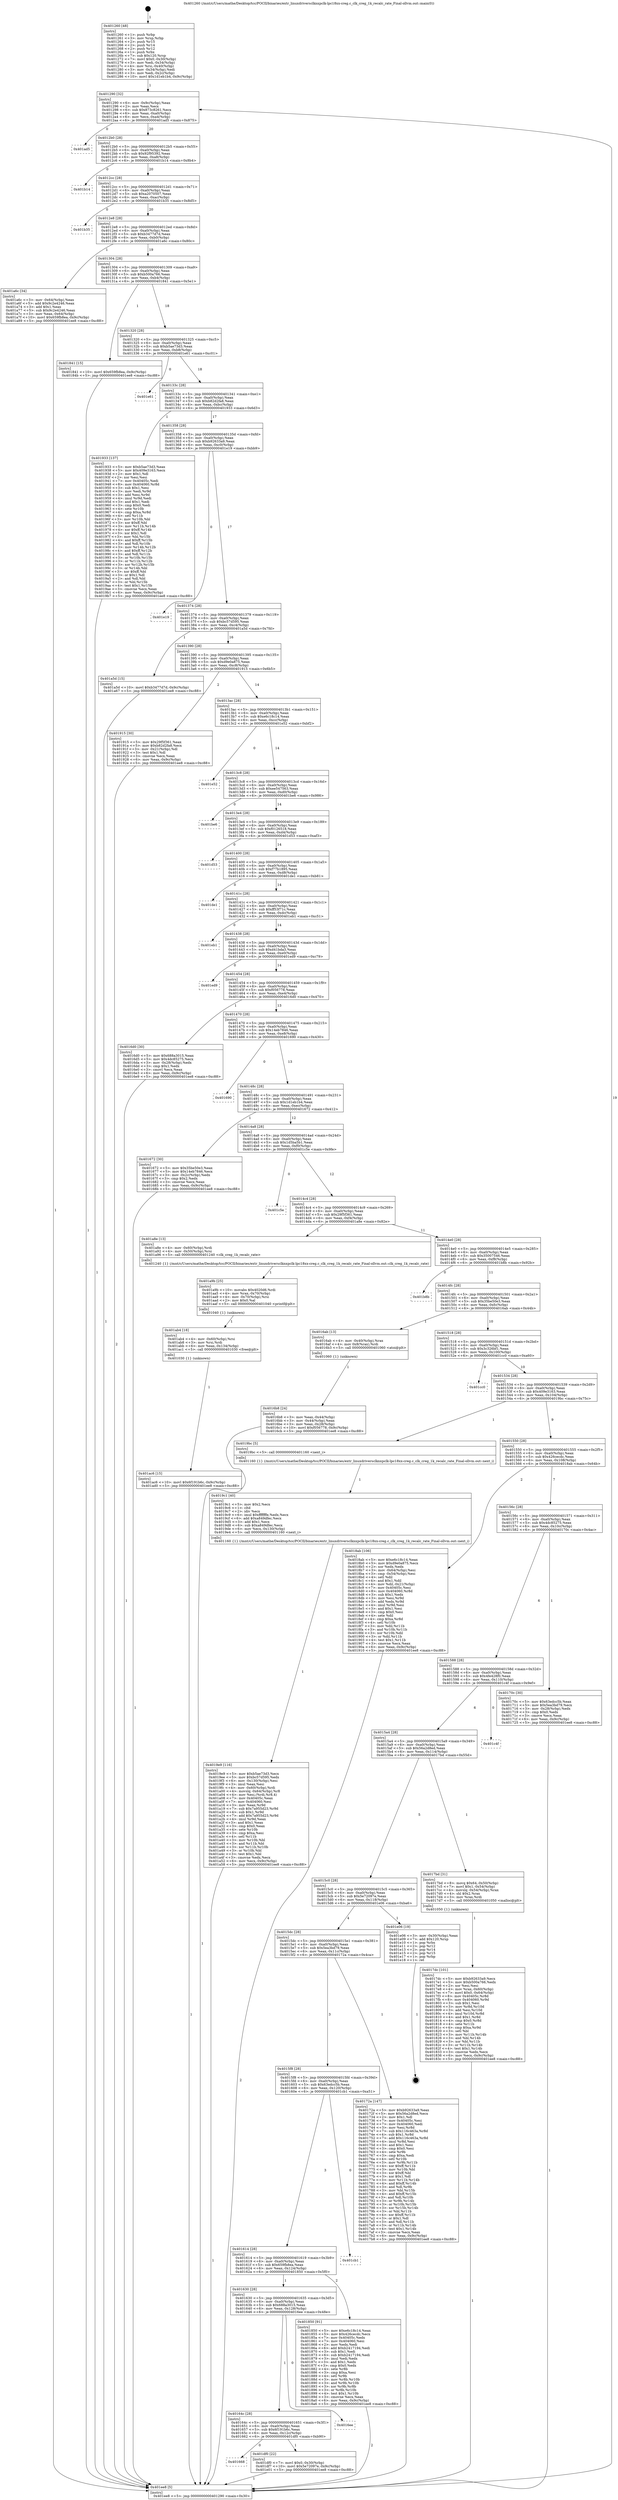digraph "0x401260" {
  label = "0x401260 (/mnt/c/Users/mathe/Desktop/tcc/POCII/binaries/extr_linuxdriversclknxpclk-lpc18xx-creg.c_clk_creg_1k_recalc_rate_Final-ollvm.out::main(0))"
  labelloc = "t"
  node[shape=record]

  Entry [label="",width=0.3,height=0.3,shape=circle,fillcolor=black,style=filled]
  "0x401290" [label="{
     0x401290 [32]\l
     | [instrs]\l
     &nbsp;&nbsp;0x401290 \<+6\>: mov -0x9c(%rbp),%eax\l
     &nbsp;&nbsp;0x401296 \<+2\>: mov %eax,%ecx\l
     &nbsp;&nbsp;0x401298 \<+6\>: sub $0x873c8261,%ecx\l
     &nbsp;&nbsp;0x40129e \<+6\>: mov %eax,-0xa0(%rbp)\l
     &nbsp;&nbsp;0x4012a4 \<+6\>: mov %ecx,-0xa4(%rbp)\l
     &nbsp;&nbsp;0x4012aa \<+6\>: je 0000000000401ad5 \<main+0x875\>\l
  }"]
  "0x401ad5" [label="{
     0x401ad5\l
  }", style=dashed]
  "0x4012b0" [label="{
     0x4012b0 [28]\l
     | [instrs]\l
     &nbsp;&nbsp;0x4012b0 \<+5\>: jmp 00000000004012b5 \<main+0x55\>\l
     &nbsp;&nbsp;0x4012b5 \<+6\>: mov -0xa0(%rbp),%eax\l
     &nbsp;&nbsp;0x4012bb \<+5\>: sub $0x92f95392,%eax\l
     &nbsp;&nbsp;0x4012c0 \<+6\>: mov %eax,-0xa8(%rbp)\l
     &nbsp;&nbsp;0x4012c6 \<+6\>: je 0000000000401b14 \<main+0x8b4\>\l
  }"]
  Exit [label="",width=0.3,height=0.3,shape=circle,fillcolor=black,style=filled,peripheries=2]
  "0x401b14" [label="{
     0x401b14\l
  }", style=dashed]
  "0x4012cc" [label="{
     0x4012cc [28]\l
     | [instrs]\l
     &nbsp;&nbsp;0x4012cc \<+5\>: jmp 00000000004012d1 \<main+0x71\>\l
     &nbsp;&nbsp;0x4012d1 \<+6\>: mov -0xa0(%rbp),%eax\l
     &nbsp;&nbsp;0x4012d7 \<+5\>: sub $0xa2070507,%eax\l
     &nbsp;&nbsp;0x4012dc \<+6\>: mov %eax,-0xac(%rbp)\l
     &nbsp;&nbsp;0x4012e2 \<+6\>: je 0000000000401b35 \<main+0x8d5\>\l
  }"]
  "0x401668" [label="{
     0x401668\l
  }", style=dashed]
  "0x401b35" [label="{
     0x401b35\l
  }", style=dashed]
  "0x4012e8" [label="{
     0x4012e8 [28]\l
     | [instrs]\l
     &nbsp;&nbsp;0x4012e8 \<+5\>: jmp 00000000004012ed \<main+0x8d\>\l
     &nbsp;&nbsp;0x4012ed \<+6\>: mov -0xa0(%rbp),%eax\l
     &nbsp;&nbsp;0x4012f3 \<+5\>: sub $0xb3477d7d,%eax\l
     &nbsp;&nbsp;0x4012f8 \<+6\>: mov %eax,-0xb0(%rbp)\l
     &nbsp;&nbsp;0x4012fe \<+6\>: je 0000000000401a6c \<main+0x80c\>\l
  }"]
  "0x401df0" [label="{
     0x401df0 [22]\l
     | [instrs]\l
     &nbsp;&nbsp;0x401df0 \<+7\>: movl $0x0,-0x30(%rbp)\l
     &nbsp;&nbsp;0x401df7 \<+10\>: movl $0x5e72097e,-0x9c(%rbp)\l
     &nbsp;&nbsp;0x401e01 \<+5\>: jmp 0000000000401ee8 \<main+0xc88\>\l
  }"]
  "0x401a6c" [label="{
     0x401a6c [34]\l
     | [instrs]\l
     &nbsp;&nbsp;0x401a6c \<+3\>: mov -0x64(%rbp),%eax\l
     &nbsp;&nbsp;0x401a6f \<+5\>: add $0x9c2e4246,%eax\l
     &nbsp;&nbsp;0x401a74 \<+3\>: add $0x1,%eax\l
     &nbsp;&nbsp;0x401a77 \<+5\>: sub $0x9c2e4246,%eax\l
     &nbsp;&nbsp;0x401a7c \<+3\>: mov %eax,-0x64(%rbp)\l
     &nbsp;&nbsp;0x401a7f \<+10\>: movl $0x659fb8ea,-0x9c(%rbp)\l
     &nbsp;&nbsp;0x401a89 \<+5\>: jmp 0000000000401ee8 \<main+0xc88\>\l
  }"]
  "0x401304" [label="{
     0x401304 [28]\l
     | [instrs]\l
     &nbsp;&nbsp;0x401304 \<+5\>: jmp 0000000000401309 \<main+0xa9\>\l
     &nbsp;&nbsp;0x401309 \<+6\>: mov -0xa0(%rbp),%eax\l
     &nbsp;&nbsp;0x40130f \<+5\>: sub $0xb500a766,%eax\l
     &nbsp;&nbsp;0x401314 \<+6\>: mov %eax,-0xb4(%rbp)\l
     &nbsp;&nbsp;0x40131a \<+6\>: je 0000000000401841 \<main+0x5e1\>\l
  }"]
  "0x40164c" [label="{
     0x40164c [28]\l
     | [instrs]\l
     &nbsp;&nbsp;0x40164c \<+5\>: jmp 0000000000401651 \<main+0x3f1\>\l
     &nbsp;&nbsp;0x401651 \<+6\>: mov -0xa0(%rbp),%eax\l
     &nbsp;&nbsp;0x401657 \<+5\>: sub $0x6f191b6c,%eax\l
     &nbsp;&nbsp;0x40165c \<+6\>: mov %eax,-0x12c(%rbp)\l
     &nbsp;&nbsp;0x401662 \<+6\>: je 0000000000401df0 \<main+0xb90\>\l
  }"]
  "0x401841" [label="{
     0x401841 [15]\l
     | [instrs]\l
     &nbsp;&nbsp;0x401841 \<+10\>: movl $0x659fb8ea,-0x9c(%rbp)\l
     &nbsp;&nbsp;0x40184b \<+5\>: jmp 0000000000401ee8 \<main+0xc88\>\l
  }"]
  "0x401320" [label="{
     0x401320 [28]\l
     | [instrs]\l
     &nbsp;&nbsp;0x401320 \<+5\>: jmp 0000000000401325 \<main+0xc5\>\l
     &nbsp;&nbsp;0x401325 \<+6\>: mov -0xa0(%rbp),%eax\l
     &nbsp;&nbsp;0x40132b \<+5\>: sub $0xb5ae73d3,%eax\l
     &nbsp;&nbsp;0x401330 \<+6\>: mov %eax,-0xb8(%rbp)\l
     &nbsp;&nbsp;0x401336 \<+6\>: je 0000000000401e61 \<main+0xc01\>\l
  }"]
  "0x4016ee" [label="{
     0x4016ee\l
  }", style=dashed]
  "0x401e61" [label="{
     0x401e61\l
  }", style=dashed]
  "0x40133c" [label="{
     0x40133c [28]\l
     | [instrs]\l
     &nbsp;&nbsp;0x40133c \<+5\>: jmp 0000000000401341 \<main+0xe1\>\l
     &nbsp;&nbsp;0x401341 \<+6\>: mov -0xa0(%rbp),%eax\l
     &nbsp;&nbsp;0x401347 \<+5\>: sub $0xb82d2fa8,%eax\l
     &nbsp;&nbsp;0x40134c \<+6\>: mov %eax,-0xbc(%rbp)\l
     &nbsp;&nbsp;0x401352 \<+6\>: je 0000000000401933 \<main+0x6d3\>\l
  }"]
  "0x401ac6" [label="{
     0x401ac6 [15]\l
     | [instrs]\l
     &nbsp;&nbsp;0x401ac6 \<+10\>: movl $0x6f191b6c,-0x9c(%rbp)\l
     &nbsp;&nbsp;0x401ad0 \<+5\>: jmp 0000000000401ee8 \<main+0xc88\>\l
  }"]
  "0x401933" [label="{
     0x401933 [137]\l
     | [instrs]\l
     &nbsp;&nbsp;0x401933 \<+5\>: mov $0xb5ae73d3,%eax\l
     &nbsp;&nbsp;0x401938 \<+5\>: mov $0x409e3163,%ecx\l
     &nbsp;&nbsp;0x40193d \<+2\>: mov $0x1,%dl\l
     &nbsp;&nbsp;0x40193f \<+2\>: xor %esi,%esi\l
     &nbsp;&nbsp;0x401941 \<+7\>: mov 0x40405c,%edi\l
     &nbsp;&nbsp;0x401948 \<+8\>: mov 0x404060,%r8d\l
     &nbsp;&nbsp;0x401950 \<+3\>: sub $0x1,%esi\l
     &nbsp;&nbsp;0x401953 \<+3\>: mov %edi,%r9d\l
     &nbsp;&nbsp;0x401956 \<+3\>: add %esi,%r9d\l
     &nbsp;&nbsp;0x401959 \<+4\>: imul %r9d,%edi\l
     &nbsp;&nbsp;0x40195d \<+3\>: and $0x1,%edi\l
     &nbsp;&nbsp;0x401960 \<+3\>: cmp $0x0,%edi\l
     &nbsp;&nbsp;0x401963 \<+4\>: sete %r10b\l
     &nbsp;&nbsp;0x401967 \<+4\>: cmp $0xa,%r8d\l
     &nbsp;&nbsp;0x40196b \<+4\>: setl %r11b\l
     &nbsp;&nbsp;0x40196f \<+3\>: mov %r10b,%bl\l
     &nbsp;&nbsp;0x401972 \<+3\>: xor $0xff,%bl\l
     &nbsp;&nbsp;0x401975 \<+3\>: mov %r11b,%r14b\l
     &nbsp;&nbsp;0x401978 \<+4\>: xor $0xff,%r14b\l
     &nbsp;&nbsp;0x40197c \<+3\>: xor $0x1,%dl\l
     &nbsp;&nbsp;0x40197f \<+3\>: mov %bl,%r15b\l
     &nbsp;&nbsp;0x401982 \<+4\>: and $0xff,%r15b\l
     &nbsp;&nbsp;0x401986 \<+3\>: and %dl,%r10b\l
     &nbsp;&nbsp;0x401989 \<+3\>: mov %r14b,%r12b\l
     &nbsp;&nbsp;0x40198c \<+4\>: and $0xff,%r12b\l
     &nbsp;&nbsp;0x401990 \<+3\>: and %dl,%r11b\l
     &nbsp;&nbsp;0x401993 \<+3\>: or %r10b,%r15b\l
     &nbsp;&nbsp;0x401996 \<+3\>: or %r11b,%r12b\l
     &nbsp;&nbsp;0x401999 \<+3\>: xor %r12b,%r15b\l
     &nbsp;&nbsp;0x40199c \<+3\>: or %r14b,%bl\l
     &nbsp;&nbsp;0x40199f \<+3\>: xor $0xff,%bl\l
     &nbsp;&nbsp;0x4019a2 \<+3\>: or $0x1,%dl\l
     &nbsp;&nbsp;0x4019a5 \<+2\>: and %dl,%bl\l
     &nbsp;&nbsp;0x4019a7 \<+3\>: or %bl,%r15b\l
     &nbsp;&nbsp;0x4019aa \<+4\>: test $0x1,%r15b\l
     &nbsp;&nbsp;0x4019ae \<+3\>: cmovne %ecx,%eax\l
     &nbsp;&nbsp;0x4019b1 \<+6\>: mov %eax,-0x9c(%rbp)\l
     &nbsp;&nbsp;0x4019b7 \<+5\>: jmp 0000000000401ee8 \<main+0xc88\>\l
  }"]
  "0x401358" [label="{
     0x401358 [28]\l
     | [instrs]\l
     &nbsp;&nbsp;0x401358 \<+5\>: jmp 000000000040135d \<main+0xfd\>\l
     &nbsp;&nbsp;0x40135d \<+6\>: mov -0xa0(%rbp),%eax\l
     &nbsp;&nbsp;0x401363 \<+5\>: sub $0xb92633a9,%eax\l
     &nbsp;&nbsp;0x401368 \<+6\>: mov %eax,-0xc0(%rbp)\l
     &nbsp;&nbsp;0x40136e \<+6\>: je 0000000000401e19 \<main+0xbb9\>\l
  }"]
  "0x401ab4" [label="{
     0x401ab4 [18]\l
     | [instrs]\l
     &nbsp;&nbsp;0x401ab4 \<+4\>: mov -0x60(%rbp),%rsi\l
     &nbsp;&nbsp;0x401ab8 \<+3\>: mov %rsi,%rdi\l
     &nbsp;&nbsp;0x401abb \<+6\>: mov %eax,-0x134(%rbp)\l
     &nbsp;&nbsp;0x401ac1 \<+5\>: call 0000000000401030 \<free@plt\>\l
     | [calls]\l
     &nbsp;&nbsp;0x401030 \{1\} (unknown)\l
  }"]
  "0x401e19" [label="{
     0x401e19\l
  }", style=dashed]
  "0x401374" [label="{
     0x401374 [28]\l
     | [instrs]\l
     &nbsp;&nbsp;0x401374 \<+5\>: jmp 0000000000401379 \<main+0x119\>\l
     &nbsp;&nbsp;0x401379 \<+6\>: mov -0xa0(%rbp),%eax\l
     &nbsp;&nbsp;0x40137f \<+5\>: sub $0xbc57d595,%eax\l
     &nbsp;&nbsp;0x401384 \<+6\>: mov %eax,-0xc4(%rbp)\l
     &nbsp;&nbsp;0x40138a \<+6\>: je 0000000000401a5d \<main+0x7fd\>\l
  }"]
  "0x401a9b" [label="{
     0x401a9b [25]\l
     | [instrs]\l
     &nbsp;&nbsp;0x401a9b \<+10\>: movabs $0x4020d6,%rdi\l
     &nbsp;&nbsp;0x401aa5 \<+4\>: mov %rax,-0x70(%rbp)\l
     &nbsp;&nbsp;0x401aa9 \<+4\>: mov -0x70(%rbp),%rsi\l
     &nbsp;&nbsp;0x401aad \<+2\>: mov $0x0,%al\l
     &nbsp;&nbsp;0x401aaf \<+5\>: call 0000000000401040 \<printf@plt\>\l
     | [calls]\l
     &nbsp;&nbsp;0x401040 \{1\} (unknown)\l
  }"]
  "0x401a5d" [label="{
     0x401a5d [15]\l
     | [instrs]\l
     &nbsp;&nbsp;0x401a5d \<+10\>: movl $0xb3477d7d,-0x9c(%rbp)\l
     &nbsp;&nbsp;0x401a67 \<+5\>: jmp 0000000000401ee8 \<main+0xc88\>\l
  }"]
  "0x401390" [label="{
     0x401390 [28]\l
     | [instrs]\l
     &nbsp;&nbsp;0x401390 \<+5\>: jmp 0000000000401395 \<main+0x135\>\l
     &nbsp;&nbsp;0x401395 \<+6\>: mov -0xa0(%rbp),%eax\l
     &nbsp;&nbsp;0x40139b \<+5\>: sub $0xd9e0a875,%eax\l
     &nbsp;&nbsp;0x4013a0 \<+6\>: mov %eax,-0xc8(%rbp)\l
     &nbsp;&nbsp;0x4013a6 \<+6\>: je 0000000000401915 \<main+0x6b5\>\l
  }"]
  "0x4019e9" [label="{
     0x4019e9 [116]\l
     | [instrs]\l
     &nbsp;&nbsp;0x4019e9 \<+5\>: mov $0xb5ae73d3,%ecx\l
     &nbsp;&nbsp;0x4019ee \<+5\>: mov $0xbc57d595,%edx\l
     &nbsp;&nbsp;0x4019f3 \<+6\>: mov -0x130(%rbp),%esi\l
     &nbsp;&nbsp;0x4019f9 \<+3\>: imul %eax,%esi\l
     &nbsp;&nbsp;0x4019fc \<+4\>: mov -0x60(%rbp),%rdi\l
     &nbsp;&nbsp;0x401a00 \<+4\>: movslq -0x64(%rbp),%r8\l
     &nbsp;&nbsp;0x401a04 \<+4\>: mov %esi,(%rdi,%r8,4)\l
     &nbsp;&nbsp;0x401a08 \<+7\>: mov 0x40405c,%eax\l
     &nbsp;&nbsp;0x401a0f \<+7\>: mov 0x404060,%esi\l
     &nbsp;&nbsp;0x401a16 \<+3\>: mov %eax,%r9d\l
     &nbsp;&nbsp;0x401a19 \<+7\>: sub $0x7a955d23,%r9d\l
     &nbsp;&nbsp;0x401a20 \<+4\>: sub $0x1,%r9d\l
     &nbsp;&nbsp;0x401a24 \<+7\>: add $0x7a955d23,%r9d\l
     &nbsp;&nbsp;0x401a2b \<+4\>: imul %r9d,%eax\l
     &nbsp;&nbsp;0x401a2f \<+3\>: and $0x1,%eax\l
     &nbsp;&nbsp;0x401a32 \<+3\>: cmp $0x0,%eax\l
     &nbsp;&nbsp;0x401a35 \<+4\>: sete %r10b\l
     &nbsp;&nbsp;0x401a39 \<+3\>: cmp $0xa,%esi\l
     &nbsp;&nbsp;0x401a3c \<+4\>: setl %r11b\l
     &nbsp;&nbsp;0x401a40 \<+3\>: mov %r10b,%bl\l
     &nbsp;&nbsp;0x401a43 \<+3\>: and %r11b,%bl\l
     &nbsp;&nbsp;0x401a46 \<+3\>: xor %r11b,%r10b\l
     &nbsp;&nbsp;0x401a49 \<+3\>: or %r10b,%bl\l
     &nbsp;&nbsp;0x401a4c \<+3\>: test $0x1,%bl\l
     &nbsp;&nbsp;0x401a4f \<+3\>: cmovne %edx,%ecx\l
     &nbsp;&nbsp;0x401a52 \<+6\>: mov %ecx,-0x9c(%rbp)\l
     &nbsp;&nbsp;0x401a58 \<+5\>: jmp 0000000000401ee8 \<main+0xc88\>\l
  }"]
  "0x401915" [label="{
     0x401915 [30]\l
     | [instrs]\l
     &nbsp;&nbsp;0x401915 \<+5\>: mov $0x29f5f361,%eax\l
     &nbsp;&nbsp;0x40191a \<+5\>: mov $0xb82d2fa8,%ecx\l
     &nbsp;&nbsp;0x40191f \<+3\>: mov -0x21(%rbp),%dl\l
     &nbsp;&nbsp;0x401922 \<+3\>: test $0x1,%dl\l
     &nbsp;&nbsp;0x401925 \<+3\>: cmovne %ecx,%eax\l
     &nbsp;&nbsp;0x401928 \<+6\>: mov %eax,-0x9c(%rbp)\l
     &nbsp;&nbsp;0x40192e \<+5\>: jmp 0000000000401ee8 \<main+0xc88\>\l
  }"]
  "0x4013ac" [label="{
     0x4013ac [28]\l
     | [instrs]\l
     &nbsp;&nbsp;0x4013ac \<+5\>: jmp 00000000004013b1 \<main+0x151\>\l
     &nbsp;&nbsp;0x4013b1 \<+6\>: mov -0xa0(%rbp),%eax\l
     &nbsp;&nbsp;0x4013b7 \<+5\>: sub $0xe6c18c14,%eax\l
     &nbsp;&nbsp;0x4013bc \<+6\>: mov %eax,-0xcc(%rbp)\l
     &nbsp;&nbsp;0x4013c2 \<+6\>: je 0000000000401e52 \<main+0xbf2\>\l
  }"]
  "0x4019c1" [label="{
     0x4019c1 [40]\l
     | [instrs]\l
     &nbsp;&nbsp;0x4019c1 \<+5\>: mov $0x2,%ecx\l
     &nbsp;&nbsp;0x4019c6 \<+1\>: cltd\l
     &nbsp;&nbsp;0x4019c7 \<+2\>: idiv %ecx\l
     &nbsp;&nbsp;0x4019c9 \<+6\>: imul $0xfffffffe,%edx,%ecx\l
     &nbsp;&nbsp;0x4019cf \<+6\>: add $0xa849dfec,%ecx\l
     &nbsp;&nbsp;0x4019d5 \<+3\>: add $0x1,%ecx\l
     &nbsp;&nbsp;0x4019d8 \<+6\>: sub $0xa849dfec,%ecx\l
     &nbsp;&nbsp;0x4019de \<+6\>: mov %ecx,-0x130(%rbp)\l
     &nbsp;&nbsp;0x4019e4 \<+5\>: call 0000000000401160 \<next_i\>\l
     | [calls]\l
     &nbsp;&nbsp;0x401160 \{1\} (/mnt/c/Users/mathe/Desktop/tcc/POCII/binaries/extr_linuxdriversclknxpclk-lpc18xx-creg.c_clk_creg_1k_recalc_rate_Final-ollvm.out::next_i)\l
  }"]
  "0x401e52" [label="{
     0x401e52\l
  }", style=dashed]
  "0x4013c8" [label="{
     0x4013c8 [28]\l
     | [instrs]\l
     &nbsp;&nbsp;0x4013c8 \<+5\>: jmp 00000000004013cd \<main+0x16d\>\l
     &nbsp;&nbsp;0x4013cd \<+6\>: mov -0xa0(%rbp),%eax\l
     &nbsp;&nbsp;0x4013d3 \<+5\>: sub $0xee547563,%eax\l
     &nbsp;&nbsp;0x4013d8 \<+6\>: mov %eax,-0xd0(%rbp)\l
     &nbsp;&nbsp;0x4013de \<+6\>: je 0000000000401be6 \<main+0x986\>\l
  }"]
  "0x401630" [label="{
     0x401630 [28]\l
     | [instrs]\l
     &nbsp;&nbsp;0x401630 \<+5\>: jmp 0000000000401635 \<main+0x3d5\>\l
     &nbsp;&nbsp;0x401635 \<+6\>: mov -0xa0(%rbp),%eax\l
     &nbsp;&nbsp;0x40163b \<+5\>: sub $0x688a3015,%eax\l
     &nbsp;&nbsp;0x401640 \<+6\>: mov %eax,-0x128(%rbp)\l
     &nbsp;&nbsp;0x401646 \<+6\>: je 00000000004016ee \<main+0x48e\>\l
  }"]
  "0x401be6" [label="{
     0x401be6\l
  }", style=dashed]
  "0x4013e4" [label="{
     0x4013e4 [28]\l
     | [instrs]\l
     &nbsp;&nbsp;0x4013e4 \<+5\>: jmp 00000000004013e9 \<main+0x189\>\l
     &nbsp;&nbsp;0x4013e9 \<+6\>: mov -0xa0(%rbp),%eax\l
     &nbsp;&nbsp;0x4013ef \<+5\>: sub $0xf0126518,%eax\l
     &nbsp;&nbsp;0x4013f4 \<+6\>: mov %eax,-0xd4(%rbp)\l
     &nbsp;&nbsp;0x4013fa \<+6\>: je 0000000000401d53 \<main+0xaf3\>\l
  }"]
  "0x401850" [label="{
     0x401850 [91]\l
     | [instrs]\l
     &nbsp;&nbsp;0x401850 \<+5\>: mov $0xe6c18c14,%eax\l
     &nbsp;&nbsp;0x401855 \<+5\>: mov $0x426cecdc,%ecx\l
     &nbsp;&nbsp;0x40185a \<+7\>: mov 0x40405c,%edx\l
     &nbsp;&nbsp;0x401861 \<+7\>: mov 0x404060,%esi\l
     &nbsp;&nbsp;0x401868 \<+2\>: mov %edx,%edi\l
     &nbsp;&nbsp;0x40186a \<+6\>: add $0xb2417194,%edi\l
     &nbsp;&nbsp;0x401870 \<+3\>: sub $0x1,%edi\l
     &nbsp;&nbsp;0x401873 \<+6\>: sub $0xb2417194,%edi\l
     &nbsp;&nbsp;0x401879 \<+3\>: imul %edi,%edx\l
     &nbsp;&nbsp;0x40187c \<+3\>: and $0x1,%edx\l
     &nbsp;&nbsp;0x40187f \<+3\>: cmp $0x0,%edx\l
     &nbsp;&nbsp;0x401882 \<+4\>: sete %r8b\l
     &nbsp;&nbsp;0x401886 \<+3\>: cmp $0xa,%esi\l
     &nbsp;&nbsp;0x401889 \<+4\>: setl %r9b\l
     &nbsp;&nbsp;0x40188d \<+3\>: mov %r8b,%r10b\l
     &nbsp;&nbsp;0x401890 \<+3\>: and %r9b,%r10b\l
     &nbsp;&nbsp;0x401893 \<+3\>: xor %r9b,%r8b\l
     &nbsp;&nbsp;0x401896 \<+3\>: or %r8b,%r10b\l
     &nbsp;&nbsp;0x401899 \<+4\>: test $0x1,%r10b\l
     &nbsp;&nbsp;0x40189d \<+3\>: cmovne %ecx,%eax\l
     &nbsp;&nbsp;0x4018a0 \<+6\>: mov %eax,-0x9c(%rbp)\l
     &nbsp;&nbsp;0x4018a6 \<+5\>: jmp 0000000000401ee8 \<main+0xc88\>\l
  }"]
  "0x401d53" [label="{
     0x401d53\l
  }", style=dashed]
  "0x401400" [label="{
     0x401400 [28]\l
     | [instrs]\l
     &nbsp;&nbsp;0x401400 \<+5\>: jmp 0000000000401405 \<main+0x1a5\>\l
     &nbsp;&nbsp;0x401405 \<+6\>: mov -0xa0(%rbp),%eax\l
     &nbsp;&nbsp;0x40140b \<+5\>: sub $0xf77b1895,%eax\l
     &nbsp;&nbsp;0x401410 \<+6\>: mov %eax,-0xd8(%rbp)\l
     &nbsp;&nbsp;0x401416 \<+6\>: je 0000000000401de1 \<main+0xb81\>\l
  }"]
  "0x401614" [label="{
     0x401614 [28]\l
     | [instrs]\l
     &nbsp;&nbsp;0x401614 \<+5\>: jmp 0000000000401619 \<main+0x3b9\>\l
     &nbsp;&nbsp;0x401619 \<+6\>: mov -0xa0(%rbp),%eax\l
     &nbsp;&nbsp;0x40161f \<+5\>: sub $0x659fb8ea,%eax\l
     &nbsp;&nbsp;0x401624 \<+6\>: mov %eax,-0x124(%rbp)\l
     &nbsp;&nbsp;0x40162a \<+6\>: je 0000000000401850 \<main+0x5f0\>\l
  }"]
  "0x401de1" [label="{
     0x401de1\l
  }", style=dashed]
  "0x40141c" [label="{
     0x40141c [28]\l
     | [instrs]\l
     &nbsp;&nbsp;0x40141c \<+5\>: jmp 0000000000401421 \<main+0x1c1\>\l
     &nbsp;&nbsp;0x401421 \<+6\>: mov -0xa0(%rbp),%eax\l
     &nbsp;&nbsp;0x401427 \<+5\>: sub $0xff53f71c,%eax\l
     &nbsp;&nbsp;0x40142c \<+6\>: mov %eax,-0xdc(%rbp)\l
     &nbsp;&nbsp;0x401432 \<+6\>: je 0000000000401eb1 \<main+0xc51\>\l
  }"]
  "0x401cb1" [label="{
     0x401cb1\l
  }", style=dashed]
  "0x401eb1" [label="{
     0x401eb1\l
  }", style=dashed]
  "0x401438" [label="{
     0x401438 [28]\l
     | [instrs]\l
     &nbsp;&nbsp;0x401438 \<+5\>: jmp 000000000040143d \<main+0x1dd\>\l
     &nbsp;&nbsp;0x40143d \<+6\>: mov -0xa0(%rbp),%eax\l
     &nbsp;&nbsp;0x401443 \<+5\>: sub $0xd41bda3,%eax\l
     &nbsp;&nbsp;0x401448 \<+6\>: mov %eax,-0xe0(%rbp)\l
     &nbsp;&nbsp;0x40144e \<+6\>: je 0000000000401ed9 \<main+0xc79\>\l
  }"]
  "0x4017dc" [label="{
     0x4017dc [101]\l
     | [instrs]\l
     &nbsp;&nbsp;0x4017dc \<+5\>: mov $0xb92633a9,%ecx\l
     &nbsp;&nbsp;0x4017e1 \<+5\>: mov $0xb500a766,%edx\l
     &nbsp;&nbsp;0x4017e6 \<+2\>: xor %esi,%esi\l
     &nbsp;&nbsp;0x4017e8 \<+4\>: mov %rax,-0x60(%rbp)\l
     &nbsp;&nbsp;0x4017ec \<+7\>: movl $0x0,-0x64(%rbp)\l
     &nbsp;&nbsp;0x4017f3 \<+8\>: mov 0x40405c,%r8d\l
     &nbsp;&nbsp;0x4017fb \<+8\>: mov 0x404060,%r9d\l
     &nbsp;&nbsp;0x401803 \<+3\>: sub $0x1,%esi\l
     &nbsp;&nbsp;0x401806 \<+3\>: mov %r8d,%r10d\l
     &nbsp;&nbsp;0x401809 \<+3\>: add %esi,%r10d\l
     &nbsp;&nbsp;0x40180c \<+4\>: imul %r10d,%r8d\l
     &nbsp;&nbsp;0x401810 \<+4\>: and $0x1,%r8d\l
     &nbsp;&nbsp;0x401814 \<+4\>: cmp $0x0,%r8d\l
     &nbsp;&nbsp;0x401818 \<+4\>: sete %r11b\l
     &nbsp;&nbsp;0x40181c \<+4\>: cmp $0xa,%r9d\l
     &nbsp;&nbsp;0x401820 \<+3\>: setl %bl\l
     &nbsp;&nbsp;0x401823 \<+3\>: mov %r11b,%r14b\l
     &nbsp;&nbsp;0x401826 \<+3\>: and %bl,%r14b\l
     &nbsp;&nbsp;0x401829 \<+3\>: xor %bl,%r11b\l
     &nbsp;&nbsp;0x40182c \<+3\>: or %r11b,%r14b\l
     &nbsp;&nbsp;0x40182f \<+4\>: test $0x1,%r14b\l
     &nbsp;&nbsp;0x401833 \<+3\>: cmovne %edx,%ecx\l
     &nbsp;&nbsp;0x401836 \<+6\>: mov %ecx,-0x9c(%rbp)\l
     &nbsp;&nbsp;0x40183c \<+5\>: jmp 0000000000401ee8 \<main+0xc88\>\l
  }"]
  "0x401ed9" [label="{
     0x401ed9\l
  }", style=dashed]
  "0x401454" [label="{
     0x401454 [28]\l
     | [instrs]\l
     &nbsp;&nbsp;0x401454 \<+5\>: jmp 0000000000401459 \<main+0x1f9\>\l
     &nbsp;&nbsp;0x401459 \<+6\>: mov -0xa0(%rbp),%eax\l
     &nbsp;&nbsp;0x40145f \<+5\>: sub $0xf056778,%eax\l
     &nbsp;&nbsp;0x401464 \<+6\>: mov %eax,-0xe4(%rbp)\l
     &nbsp;&nbsp;0x40146a \<+6\>: je 00000000004016d0 \<main+0x470\>\l
  }"]
  "0x4015f8" [label="{
     0x4015f8 [28]\l
     | [instrs]\l
     &nbsp;&nbsp;0x4015f8 \<+5\>: jmp 00000000004015fd \<main+0x39d\>\l
     &nbsp;&nbsp;0x4015fd \<+6\>: mov -0xa0(%rbp),%eax\l
     &nbsp;&nbsp;0x401603 \<+5\>: sub $0x63edcc5b,%eax\l
     &nbsp;&nbsp;0x401608 \<+6\>: mov %eax,-0x120(%rbp)\l
     &nbsp;&nbsp;0x40160e \<+6\>: je 0000000000401cb1 \<main+0xa51\>\l
  }"]
  "0x4016d0" [label="{
     0x4016d0 [30]\l
     | [instrs]\l
     &nbsp;&nbsp;0x4016d0 \<+5\>: mov $0x688a3015,%eax\l
     &nbsp;&nbsp;0x4016d5 \<+5\>: mov $0x4dc85275,%ecx\l
     &nbsp;&nbsp;0x4016da \<+3\>: mov -0x28(%rbp),%edx\l
     &nbsp;&nbsp;0x4016dd \<+3\>: cmp $0x1,%edx\l
     &nbsp;&nbsp;0x4016e0 \<+3\>: cmovl %ecx,%eax\l
     &nbsp;&nbsp;0x4016e3 \<+6\>: mov %eax,-0x9c(%rbp)\l
     &nbsp;&nbsp;0x4016e9 \<+5\>: jmp 0000000000401ee8 \<main+0xc88\>\l
  }"]
  "0x401470" [label="{
     0x401470 [28]\l
     | [instrs]\l
     &nbsp;&nbsp;0x401470 \<+5\>: jmp 0000000000401475 \<main+0x215\>\l
     &nbsp;&nbsp;0x401475 \<+6\>: mov -0xa0(%rbp),%eax\l
     &nbsp;&nbsp;0x40147b \<+5\>: sub $0x14eb7846,%eax\l
     &nbsp;&nbsp;0x401480 \<+6\>: mov %eax,-0xe8(%rbp)\l
     &nbsp;&nbsp;0x401486 \<+6\>: je 0000000000401690 \<main+0x430\>\l
  }"]
  "0x40172a" [label="{
     0x40172a [147]\l
     | [instrs]\l
     &nbsp;&nbsp;0x40172a \<+5\>: mov $0xb92633a9,%eax\l
     &nbsp;&nbsp;0x40172f \<+5\>: mov $0x56a2d8ed,%ecx\l
     &nbsp;&nbsp;0x401734 \<+2\>: mov $0x1,%dl\l
     &nbsp;&nbsp;0x401736 \<+7\>: mov 0x40405c,%esi\l
     &nbsp;&nbsp;0x40173d \<+7\>: mov 0x404060,%edi\l
     &nbsp;&nbsp;0x401744 \<+3\>: mov %esi,%r8d\l
     &nbsp;&nbsp;0x401747 \<+7\>: sub $0x116c463a,%r8d\l
     &nbsp;&nbsp;0x40174e \<+4\>: sub $0x1,%r8d\l
     &nbsp;&nbsp;0x401752 \<+7\>: add $0x116c463a,%r8d\l
     &nbsp;&nbsp;0x401759 \<+4\>: imul %r8d,%esi\l
     &nbsp;&nbsp;0x40175d \<+3\>: and $0x1,%esi\l
     &nbsp;&nbsp;0x401760 \<+3\>: cmp $0x0,%esi\l
     &nbsp;&nbsp;0x401763 \<+4\>: sete %r9b\l
     &nbsp;&nbsp;0x401767 \<+3\>: cmp $0xa,%edi\l
     &nbsp;&nbsp;0x40176a \<+4\>: setl %r10b\l
     &nbsp;&nbsp;0x40176e \<+3\>: mov %r9b,%r11b\l
     &nbsp;&nbsp;0x401771 \<+4\>: xor $0xff,%r11b\l
     &nbsp;&nbsp;0x401775 \<+3\>: mov %r10b,%bl\l
     &nbsp;&nbsp;0x401778 \<+3\>: xor $0xff,%bl\l
     &nbsp;&nbsp;0x40177b \<+3\>: xor $0x1,%dl\l
     &nbsp;&nbsp;0x40177e \<+3\>: mov %r11b,%r14b\l
     &nbsp;&nbsp;0x401781 \<+4\>: and $0xff,%r14b\l
     &nbsp;&nbsp;0x401785 \<+3\>: and %dl,%r9b\l
     &nbsp;&nbsp;0x401788 \<+3\>: mov %bl,%r15b\l
     &nbsp;&nbsp;0x40178b \<+4\>: and $0xff,%r15b\l
     &nbsp;&nbsp;0x40178f \<+3\>: and %dl,%r10b\l
     &nbsp;&nbsp;0x401792 \<+3\>: or %r9b,%r14b\l
     &nbsp;&nbsp;0x401795 \<+3\>: or %r10b,%r15b\l
     &nbsp;&nbsp;0x401798 \<+3\>: xor %r15b,%r14b\l
     &nbsp;&nbsp;0x40179b \<+3\>: or %bl,%r11b\l
     &nbsp;&nbsp;0x40179e \<+4\>: xor $0xff,%r11b\l
     &nbsp;&nbsp;0x4017a2 \<+3\>: or $0x1,%dl\l
     &nbsp;&nbsp;0x4017a5 \<+3\>: and %dl,%r11b\l
     &nbsp;&nbsp;0x4017a8 \<+3\>: or %r11b,%r14b\l
     &nbsp;&nbsp;0x4017ab \<+4\>: test $0x1,%r14b\l
     &nbsp;&nbsp;0x4017af \<+3\>: cmovne %ecx,%eax\l
     &nbsp;&nbsp;0x4017b2 \<+6\>: mov %eax,-0x9c(%rbp)\l
     &nbsp;&nbsp;0x4017b8 \<+5\>: jmp 0000000000401ee8 \<main+0xc88\>\l
  }"]
  "0x401690" [label="{
     0x401690\l
  }", style=dashed]
  "0x40148c" [label="{
     0x40148c [28]\l
     | [instrs]\l
     &nbsp;&nbsp;0x40148c \<+5\>: jmp 0000000000401491 \<main+0x231\>\l
     &nbsp;&nbsp;0x401491 \<+6\>: mov -0xa0(%rbp),%eax\l
     &nbsp;&nbsp;0x401497 \<+5\>: sub $0x1d1eb1b4,%eax\l
     &nbsp;&nbsp;0x40149c \<+6\>: mov %eax,-0xec(%rbp)\l
     &nbsp;&nbsp;0x4014a2 \<+6\>: je 0000000000401672 \<main+0x412\>\l
  }"]
  "0x4015dc" [label="{
     0x4015dc [28]\l
     | [instrs]\l
     &nbsp;&nbsp;0x4015dc \<+5\>: jmp 00000000004015e1 \<main+0x381\>\l
     &nbsp;&nbsp;0x4015e1 \<+6\>: mov -0xa0(%rbp),%eax\l
     &nbsp;&nbsp;0x4015e7 \<+5\>: sub $0x5ea3bd79,%eax\l
     &nbsp;&nbsp;0x4015ec \<+6\>: mov %eax,-0x11c(%rbp)\l
     &nbsp;&nbsp;0x4015f2 \<+6\>: je 000000000040172a \<main+0x4ca\>\l
  }"]
  "0x401672" [label="{
     0x401672 [30]\l
     | [instrs]\l
     &nbsp;&nbsp;0x401672 \<+5\>: mov $0x35be50e3,%eax\l
     &nbsp;&nbsp;0x401677 \<+5\>: mov $0x14eb7846,%ecx\l
     &nbsp;&nbsp;0x40167c \<+3\>: mov -0x2c(%rbp),%edx\l
     &nbsp;&nbsp;0x40167f \<+3\>: cmp $0x2,%edx\l
     &nbsp;&nbsp;0x401682 \<+3\>: cmovne %ecx,%eax\l
     &nbsp;&nbsp;0x401685 \<+6\>: mov %eax,-0x9c(%rbp)\l
     &nbsp;&nbsp;0x40168b \<+5\>: jmp 0000000000401ee8 \<main+0xc88\>\l
  }"]
  "0x4014a8" [label="{
     0x4014a8 [28]\l
     | [instrs]\l
     &nbsp;&nbsp;0x4014a8 \<+5\>: jmp 00000000004014ad \<main+0x24d\>\l
     &nbsp;&nbsp;0x4014ad \<+6\>: mov -0xa0(%rbp),%eax\l
     &nbsp;&nbsp;0x4014b3 \<+5\>: sub $0x1d5ba5b1,%eax\l
     &nbsp;&nbsp;0x4014b8 \<+6\>: mov %eax,-0xf0(%rbp)\l
     &nbsp;&nbsp;0x4014be \<+6\>: je 0000000000401c5e \<main+0x9fe\>\l
  }"]
  "0x401ee8" [label="{
     0x401ee8 [5]\l
     | [instrs]\l
     &nbsp;&nbsp;0x401ee8 \<+5\>: jmp 0000000000401290 \<main+0x30\>\l
  }"]
  "0x401260" [label="{
     0x401260 [48]\l
     | [instrs]\l
     &nbsp;&nbsp;0x401260 \<+1\>: push %rbp\l
     &nbsp;&nbsp;0x401261 \<+3\>: mov %rsp,%rbp\l
     &nbsp;&nbsp;0x401264 \<+2\>: push %r15\l
     &nbsp;&nbsp;0x401266 \<+2\>: push %r14\l
     &nbsp;&nbsp;0x401268 \<+2\>: push %r12\l
     &nbsp;&nbsp;0x40126a \<+1\>: push %rbx\l
     &nbsp;&nbsp;0x40126b \<+7\>: sub $0x120,%rsp\l
     &nbsp;&nbsp;0x401272 \<+7\>: movl $0x0,-0x30(%rbp)\l
     &nbsp;&nbsp;0x401279 \<+3\>: mov %edi,-0x34(%rbp)\l
     &nbsp;&nbsp;0x40127c \<+4\>: mov %rsi,-0x40(%rbp)\l
     &nbsp;&nbsp;0x401280 \<+3\>: mov -0x34(%rbp),%edi\l
     &nbsp;&nbsp;0x401283 \<+3\>: mov %edi,-0x2c(%rbp)\l
     &nbsp;&nbsp;0x401286 \<+10\>: movl $0x1d1eb1b4,-0x9c(%rbp)\l
  }"]
  "0x401e06" [label="{
     0x401e06 [19]\l
     | [instrs]\l
     &nbsp;&nbsp;0x401e06 \<+3\>: mov -0x30(%rbp),%eax\l
     &nbsp;&nbsp;0x401e09 \<+7\>: add $0x120,%rsp\l
     &nbsp;&nbsp;0x401e10 \<+1\>: pop %rbx\l
     &nbsp;&nbsp;0x401e11 \<+2\>: pop %r12\l
     &nbsp;&nbsp;0x401e13 \<+2\>: pop %r14\l
     &nbsp;&nbsp;0x401e15 \<+2\>: pop %r15\l
     &nbsp;&nbsp;0x401e17 \<+1\>: pop %rbp\l
     &nbsp;&nbsp;0x401e18 \<+1\>: ret\l
  }"]
  "0x401c5e" [label="{
     0x401c5e\l
  }", style=dashed]
  "0x4014c4" [label="{
     0x4014c4 [28]\l
     | [instrs]\l
     &nbsp;&nbsp;0x4014c4 \<+5\>: jmp 00000000004014c9 \<main+0x269\>\l
     &nbsp;&nbsp;0x4014c9 \<+6\>: mov -0xa0(%rbp),%eax\l
     &nbsp;&nbsp;0x4014cf \<+5\>: sub $0x29f5f361,%eax\l
     &nbsp;&nbsp;0x4014d4 \<+6\>: mov %eax,-0xf4(%rbp)\l
     &nbsp;&nbsp;0x4014da \<+6\>: je 0000000000401a8e \<main+0x82e\>\l
  }"]
  "0x4015c0" [label="{
     0x4015c0 [28]\l
     | [instrs]\l
     &nbsp;&nbsp;0x4015c0 \<+5\>: jmp 00000000004015c5 \<main+0x365\>\l
     &nbsp;&nbsp;0x4015c5 \<+6\>: mov -0xa0(%rbp),%eax\l
     &nbsp;&nbsp;0x4015cb \<+5\>: sub $0x5e72097e,%eax\l
     &nbsp;&nbsp;0x4015d0 \<+6\>: mov %eax,-0x118(%rbp)\l
     &nbsp;&nbsp;0x4015d6 \<+6\>: je 0000000000401e06 \<main+0xba6\>\l
  }"]
  "0x401a8e" [label="{
     0x401a8e [13]\l
     | [instrs]\l
     &nbsp;&nbsp;0x401a8e \<+4\>: mov -0x60(%rbp),%rdi\l
     &nbsp;&nbsp;0x401a92 \<+4\>: mov -0x50(%rbp),%rsi\l
     &nbsp;&nbsp;0x401a96 \<+5\>: call 0000000000401240 \<clk_creg_1k_recalc_rate\>\l
     | [calls]\l
     &nbsp;&nbsp;0x401240 \{1\} (/mnt/c/Users/mathe/Desktop/tcc/POCII/binaries/extr_linuxdriversclknxpclk-lpc18xx-creg.c_clk_creg_1k_recalc_rate_Final-ollvm.out::clk_creg_1k_recalc_rate)\l
  }"]
  "0x4014e0" [label="{
     0x4014e0 [28]\l
     | [instrs]\l
     &nbsp;&nbsp;0x4014e0 \<+5\>: jmp 00000000004014e5 \<main+0x285\>\l
     &nbsp;&nbsp;0x4014e5 \<+6\>: mov -0xa0(%rbp),%eax\l
     &nbsp;&nbsp;0x4014eb \<+5\>: sub $0x35007546,%eax\l
     &nbsp;&nbsp;0x4014f0 \<+6\>: mov %eax,-0xf8(%rbp)\l
     &nbsp;&nbsp;0x4014f6 \<+6\>: je 0000000000401b8b \<main+0x92b\>\l
  }"]
  "0x4017bd" [label="{
     0x4017bd [31]\l
     | [instrs]\l
     &nbsp;&nbsp;0x4017bd \<+8\>: movq $0x64,-0x50(%rbp)\l
     &nbsp;&nbsp;0x4017c5 \<+7\>: movl $0x1,-0x54(%rbp)\l
     &nbsp;&nbsp;0x4017cc \<+4\>: movslq -0x54(%rbp),%rax\l
     &nbsp;&nbsp;0x4017d0 \<+4\>: shl $0x2,%rax\l
     &nbsp;&nbsp;0x4017d4 \<+3\>: mov %rax,%rdi\l
     &nbsp;&nbsp;0x4017d7 \<+5\>: call 0000000000401050 \<malloc@plt\>\l
     | [calls]\l
     &nbsp;&nbsp;0x401050 \{1\} (unknown)\l
  }"]
  "0x401b8b" [label="{
     0x401b8b\l
  }", style=dashed]
  "0x4014fc" [label="{
     0x4014fc [28]\l
     | [instrs]\l
     &nbsp;&nbsp;0x4014fc \<+5\>: jmp 0000000000401501 \<main+0x2a1\>\l
     &nbsp;&nbsp;0x401501 \<+6\>: mov -0xa0(%rbp),%eax\l
     &nbsp;&nbsp;0x401507 \<+5\>: sub $0x35be50e3,%eax\l
     &nbsp;&nbsp;0x40150c \<+6\>: mov %eax,-0xfc(%rbp)\l
     &nbsp;&nbsp;0x401512 \<+6\>: je 00000000004016ab \<main+0x44b\>\l
  }"]
  "0x4015a4" [label="{
     0x4015a4 [28]\l
     | [instrs]\l
     &nbsp;&nbsp;0x4015a4 \<+5\>: jmp 00000000004015a9 \<main+0x349\>\l
     &nbsp;&nbsp;0x4015a9 \<+6\>: mov -0xa0(%rbp),%eax\l
     &nbsp;&nbsp;0x4015af \<+5\>: sub $0x56a2d8ed,%eax\l
     &nbsp;&nbsp;0x4015b4 \<+6\>: mov %eax,-0x114(%rbp)\l
     &nbsp;&nbsp;0x4015ba \<+6\>: je 00000000004017bd \<main+0x55d\>\l
  }"]
  "0x4016ab" [label="{
     0x4016ab [13]\l
     | [instrs]\l
     &nbsp;&nbsp;0x4016ab \<+4\>: mov -0x40(%rbp),%rax\l
     &nbsp;&nbsp;0x4016af \<+4\>: mov 0x8(%rax),%rdi\l
     &nbsp;&nbsp;0x4016b3 \<+5\>: call 0000000000401060 \<atoi@plt\>\l
     | [calls]\l
     &nbsp;&nbsp;0x401060 \{1\} (unknown)\l
  }"]
  "0x401518" [label="{
     0x401518 [28]\l
     | [instrs]\l
     &nbsp;&nbsp;0x401518 \<+5\>: jmp 000000000040151d \<main+0x2bd\>\l
     &nbsp;&nbsp;0x40151d \<+6\>: mov -0xa0(%rbp),%eax\l
     &nbsp;&nbsp;0x401523 \<+5\>: sub $0x3c326bf1,%eax\l
     &nbsp;&nbsp;0x401528 \<+6\>: mov %eax,-0x100(%rbp)\l
     &nbsp;&nbsp;0x40152e \<+6\>: je 0000000000401cc0 \<main+0xa60\>\l
  }"]
  "0x4016b8" [label="{
     0x4016b8 [24]\l
     | [instrs]\l
     &nbsp;&nbsp;0x4016b8 \<+3\>: mov %eax,-0x44(%rbp)\l
     &nbsp;&nbsp;0x4016bb \<+3\>: mov -0x44(%rbp),%eax\l
     &nbsp;&nbsp;0x4016be \<+3\>: mov %eax,-0x28(%rbp)\l
     &nbsp;&nbsp;0x4016c1 \<+10\>: movl $0xf056778,-0x9c(%rbp)\l
     &nbsp;&nbsp;0x4016cb \<+5\>: jmp 0000000000401ee8 \<main+0xc88\>\l
  }"]
  "0x401c4f" [label="{
     0x401c4f\l
  }", style=dashed]
  "0x401cc0" [label="{
     0x401cc0\l
  }", style=dashed]
  "0x401534" [label="{
     0x401534 [28]\l
     | [instrs]\l
     &nbsp;&nbsp;0x401534 \<+5\>: jmp 0000000000401539 \<main+0x2d9\>\l
     &nbsp;&nbsp;0x401539 \<+6\>: mov -0xa0(%rbp),%eax\l
     &nbsp;&nbsp;0x40153f \<+5\>: sub $0x409e3163,%eax\l
     &nbsp;&nbsp;0x401544 \<+6\>: mov %eax,-0x104(%rbp)\l
     &nbsp;&nbsp;0x40154a \<+6\>: je 00000000004019bc \<main+0x75c\>\l
  }"]
  "0x401588" [label="{
     0x401588 [28]\l
     | [instrs]\l
     &nbsp;&nbsp;0x401588 \<+5\>: jmp 000000000040158d \<main+0x32d\>\l
     &nbsp;&nbsp;0x40158d \<+6\>: mov -0xa0(%rbp),%eax\l
     &nbsp;&nbsp;0x401593 \<+5\>: sub $0x4fe428f0,%eax\l
     &nbsp;&nbsp;0x401598 \<+6\>: mov %eax,-0x110(%rbp)\l
     &nbsp;&nbsp;0x40159e \<+6\>: je 0000000000401c4f \<main+0x9ef\>\l
  }"]
  "0x4019bc" [label="{
     0x4019bc [5]\l
     | [instrs]\l
     &nbsp;&nbsp;0x4019bc \<+5\>: call 0000000000401160 \<next_i\>\l
     | [calls]\l
     &nbsp;&nbsp;0x401160 \{1\} (/mnt/c/Users/mathe/Desktop/tcc/POCII/binaries/extr_linuxdriversclknxpclk-lpc18xx-creg.c_clk_creg_1k_recalc_rate_Final-ollvm.out::next_i)\l
  }"]
  "0x401550" [label="{
     0x401550 [28]\l
     | [instrs]\l
     &nbsp;&nbsp;0x401550 \<+5\>: jmp 0000000000401555 \<main+0x2f5\>\l
     &nbsp;&nbsp;0x401555 \<+6\>: mov -0xa0(%rbp),%eax\l
     &nbsp;&nbsp;0x40155b \<+5\>: sub $0x426cecdc,%eax\l
     &nbsp;&nbsp;0x401560 \<+6\>: mov %eax,-0x108(%rbp)\l
     &nbsp;&nbsp;0x401566 \<+6\>: je 00000000004018ab \<main+0x64b\>\l
  }"]
  "0x40170c" [label="{
     0x40170c [30]\l
     | [instrs]\l
     &nbsp;&nbsp;0x40170c \<+5\>: mov $0x63edcc5b,%eax\l
     &nbsp;&nbsp;0x401711 \<+5\>: mov $0x5ea3bd79,%ecx\l
     &nbsp;&nbsp;0x401716 \<+3\>: mov -0x28(%rbp),%edx\l
     &nbsp;&nbsp;0x401719 \<+3\>: cmp $0x0,%edx\l
     &nbsp;&nbsp;0x40171c \<+3\>: cmove %ecx,%eax\l
     &nbsp;&nbsp;0x40171f \<+6\>: mov %eax,-0x9c(%rbp)\l
     &nbsp;&nbsp;0x401725 \<+5\>: jmp 0000000000401ee8 \<main+0xc88\>\l
  }"]
  "0x4018ab" [label="{
     0x4018ab [106]\l
     | [instrs]\l
     &nbsp;&nbsp;0x4018ab \<+5\>: mov $0xe6c18c14,%eax\l
     &nbsp;&nbsp;0x4018b0 \<+5\>: mov $0xd9e0a875,%ecx\l
     &nbsp;&nbsp;0x4018b5 \<+2\>: xor %edx,%edx\l
     &nbsp;&nbsp;0x4018b7 \<+3\>: mov -0x64(%rbp),%esi\l
     &nbsp;&nbsp;0x4018ba \<+3\>: cmp -0x54(%rbp),%esi\l
     &nbsp;&nbsp;0x4018bd \<+4\>: setl %dil\l
     &nbsp;&nbsp;0x4018c1 \<+4\>: and $0x1,%dil\l
     &nbsp;&nbsp;0x4018c5 \<+4\>: mov %dil,-0x21(%rbp)\l
     &nbsp;&nbsp;0x4018c9 \<+7\>: mov 0x40405c,%esi\l
     &nbsp;&nbsp;0x4018d0 \<+8\>: mov 0x404060,%r8d\l
     &nbsp;&nbsp;0x4018d8 \<+3\>: sub $0x1,%edx\l
     &nbsp;&nbsp;0x4018db \<+3\>: mov %esi,%r9d\l
     &nbsp;&nbsp;0x4018de \<+3\>: add %edx,%r9d\l
     &nbsp;&nbsp;0x4018e1 \<+4\>: imul %r9d,%esi\l
     &nbsp;&nbsp;0x4018e5 \<+3\>: and $0x1,%esi\l
     &nbsp;&nbsp;0x4018e8 \<+3\>: cmp $0x0,%esi\l
     &nbsp;&nbsp;0x4018eb \<+4\>: sete %dil\l
     &nbsp;&nbsp;0x4018ef \<+4\>: cmp $0xa,%r8d\l
     &nbsp;&nbsp;0x4018f3 \<+4\>: setl %r10b\l
     &nbsp;&nbsp;0x4018f7 \<+3\>: mov %dil,%r11b\l
     &nbsp;&nbsp;0x4018fa \<+3\>: and %r10b,%r11b\l
     &nbsp;&nbsp;0x4018fd \<+3\>: xor %r10b,%dil\l
     &nbsp;&nbsp;0x401900 \<+3\>: or %dil,%r11b\l
     &nbsp;&nbsp;0x401903 \<+4\>: test $0x1,%r11b\l
     &nbsp;&nbsp;0x401907 \<+3\>: cmovne %ecx,%eax\l
     &nbsp;&nbsp;0x40190a \<+6\>: mov %eax,-0x9c(%rbp)\l
     &nbsp;&nbsp;0x401910 \<+5\>: jmp 0000000000401ee8 \<main+0xc88\>\l
  }"]
  "0x40156c" [label="{
     0x40156c [28]\l
     | [instrs]\l
     &nbsp;&nbsp;0x40156c \<+5\>: jmp 0000000000401571 \<main+0x311\>\l
     &nbsp;&nbsp;0x401571 \<+6\>: mov -0xa0(%rbp),%eax\l
     &nbsp;&nbsp;0x401577 \<+5\>: sub $0x4dc85275,%eax\l
     &nbsp;&nbsp;0x40157c \<+6\>: mov %eax,-0x10c(%rbp)\l
     &nbsp;&nbsp;0x401582 \<+6\>: je 000000000040170c \<main+0x4ac\>\l
  }"]
  Entry -> "0x401260" [label=" 1"]
  "0x401290" -> "0x401ad5" [label=" 0"]
  "0x401290" -> "0x4012b0" [label=" 20"]
  "0x401e06" -> Exit [label=" 1"]
  "0x4012b0" -> "0x401b14" [label=" 0"]
  "0x4012b0" -> "0x4012cc" [label=" 20"]
  "0x401df0" -> "0x401ee8" [label=" 1"]
  "0x4012cc" -> "0x401b35" [label=" 0"]
  "0x4012cc" -> "0x4012e8" [label=" 20"]
  "0x40164c" -> "0x401668" [label=" 0"]
  "0x4012e8" -> "0x401a6c" [label=" 1"]
  "0x4012e8" -> "0x401304" [label=" 19"]
  "0x40164c" -> "0x401df0" [label=" 1"]
  "0x401304" -> "0x401841" [label=" 1"]
  "0x401304" -> "0x401320" [label=" 18"]
  "0x401630" -> "0x40164c" [label=" 1"]
  "0x401320" -> "0x401e61" [label=" 0"]
  "0x401320" -> "0x40133c" [label=" 18"]
  "0x401630" -> "0x4016ee" [label=" 0"]
  "0x40133c" -> "0x401933" [label=" 1"]
  "0x40133c" -> "0x401358" [label=" 17"]
  "0x401ac6" -> "0x401ee8" [label=" 1"]
  "0x401358" -> "0x401e19" [label=" 0"]
  "0x401358" -> "0x401374" [label=" 17"]
  "0x401ab4" -> "0x401ac6" [label=" 1"]
  "0x401374" -> "0x401a5d" [label=" 1"]
  "0x401374" -> "0x401390" [label=" 16"]
  "0x401a9b" -> "0x401ab4" [label=" 1"]
  "0x401390" -> "0x401915" [label=" 2"]
  "0x401390" -> "0x4013ac" [label=" 14"]
  "0x401a8e" -> "0x401a9b" [label=" 1"]
  "0x4013ac" -> "0x401e52" [label=" 0"]
  "0x4013ac" -> "0x4013c8" [label=" 14"]
  "0x401a6c" -> "0x401ee8" [label=" 1"]
  "0x4013c8" -> "0x401be6" [label=" 0"]
  "0x4013c8" -> "0x4013e4" [label=" 14"]
  "0x401a5d" -> "0x401ee8" [label=" 1"]
  "0x4013e4" -> "0x401d53" [label=" 0"]
  "0x4013e4" -> "0x401400" [label=" 14"]
  "0x4019e9" -> "0x401ee8" [label=" 1"]
  "0x401400" -> "0x401de1" [label=" 0"]
  "0x401400" -> "0x40141c" [label=" 14"]
  "0x4019bc" -> "0x4019c1" [label=" 1"]
  "0x40141c" -> "0x401eb1" [label=" 0"]
  "0x40141c" -> "0x401438" [label=" 14"]
  "0x401933" -> "0x401ee8" [label=" 1"]
  "0x401438" -> "0x401ed9" [label=" 0"]
  "0x401438" -> "0x401454" [label=" 14"]
  "0x4018ab" -> "0x401ee8" [label=" 2"]
  "0x401454" -> "0x4016d0" [label=" 1"]
  "0x401454" -> "0x401470" [label=" 13"]
  "0x401850" -> "0x401ee8" [label=" 2"]
  "0x401470" -> "0x401690" [label=" 0"]
  "0x401470" -> "0x40148c" [label=" 13"]
  "0x401614" -> "0x401630" [label=" 1"]
  "0x40148c" -> "0x401672" [label=" 1"]
  "0x40148c" -> "0x4014a8" [label=" 12"]
  "0x401672" -> "0x401ee8" [label=" 1"]
  "0x401260" -> "0x401290" [label=" 1"]
  "0x401ee8" -> "0x401290" [label=" 19"]
  "0x4019c1" -> "0x4019e9" [label=" 1"]
  "0x4014a8" -> "0x401c5e" [label=" 0"]
  "0x4014a8" -> "0x4014c4" [label=" 12"]
  "0x4015f8" -> "0x401614" [label=" 3"]
  "0x4014c4" -> "0x401a8e" [label=" 1"]
  "0x4014c4" -> "0x4014e0" [label=" 11"]
  "0x401915" -> "0x401ee8" [label=" 2"]
  "0x4014e0" -> "0x401b8b" [label=" 0"]
  "0x4014e0" -> "0x4014fc" [label=" 11"]
  "0x401841" -> "0x401ee8" [label=" 1"]
  "0x4014fc" -> "0x4016ab" [label=" 1"]
  "0x4014fc" -> "0x401518" [label=" 10"]
  "0x4016ab" -> "0x4016b8" [label=" 1"]
  "0x4016b8" -> "0x401ee8" [label=" 1"]
  "0x4016d0" -> "0x401ee8" [label=" 1"]
  "0x4017bd" -> "0x4017dc" [label=" 1"]
  "0x401518" -> "0x401cc0" [label=" 0"]
  "0x401518" -> "0x401534" [label=" 10"]
  "0x40172a" -> "0x401ee8" [label=" 1"]
  "0x401534" -> "0x4019bc" [label=" 1"]
  "0x401534" -> "0x401550" [label=" 9"]
  "0x4015dc" -> "0x40172a" [label=" 1"]
  "0x401550" -> "0x4018ab" [label=" 2"]
  "0x401550" -> "0x40156c" [label=" 7"]
  "0x401614" -> "0x401850" [label=" 2"]
  "0x40156c" -> "0x40170c" [label=" 1"]
  "0x40156c" -> "0x401588" [label=" 6"]
  "0x40170c" -> "0x401ee8" [label=" 1"]
  "0x4015dc" -> "0x4015f8" [label=" 3"]
  "0x401588" -> "0x401c4f" [label=" 0"]
  "0x401588" -> "0x4015a4" [label=" 6"]
  "0x4017dc" -> "0x401ee8" [label=" 1"]
  "0x4015a4" -> "0x4017bd" [label=" 1"]
  "0x4015a4" -> "0x4015c0" [label=" 5"]
  "0x4015f8" -> "0x401cb1" [label=" 0"]
  "0x4015c0" -> "0x401e06" [label=" 1"]
  "0x4015c0" -> "0x4015dc" [label=" 4"]
}
